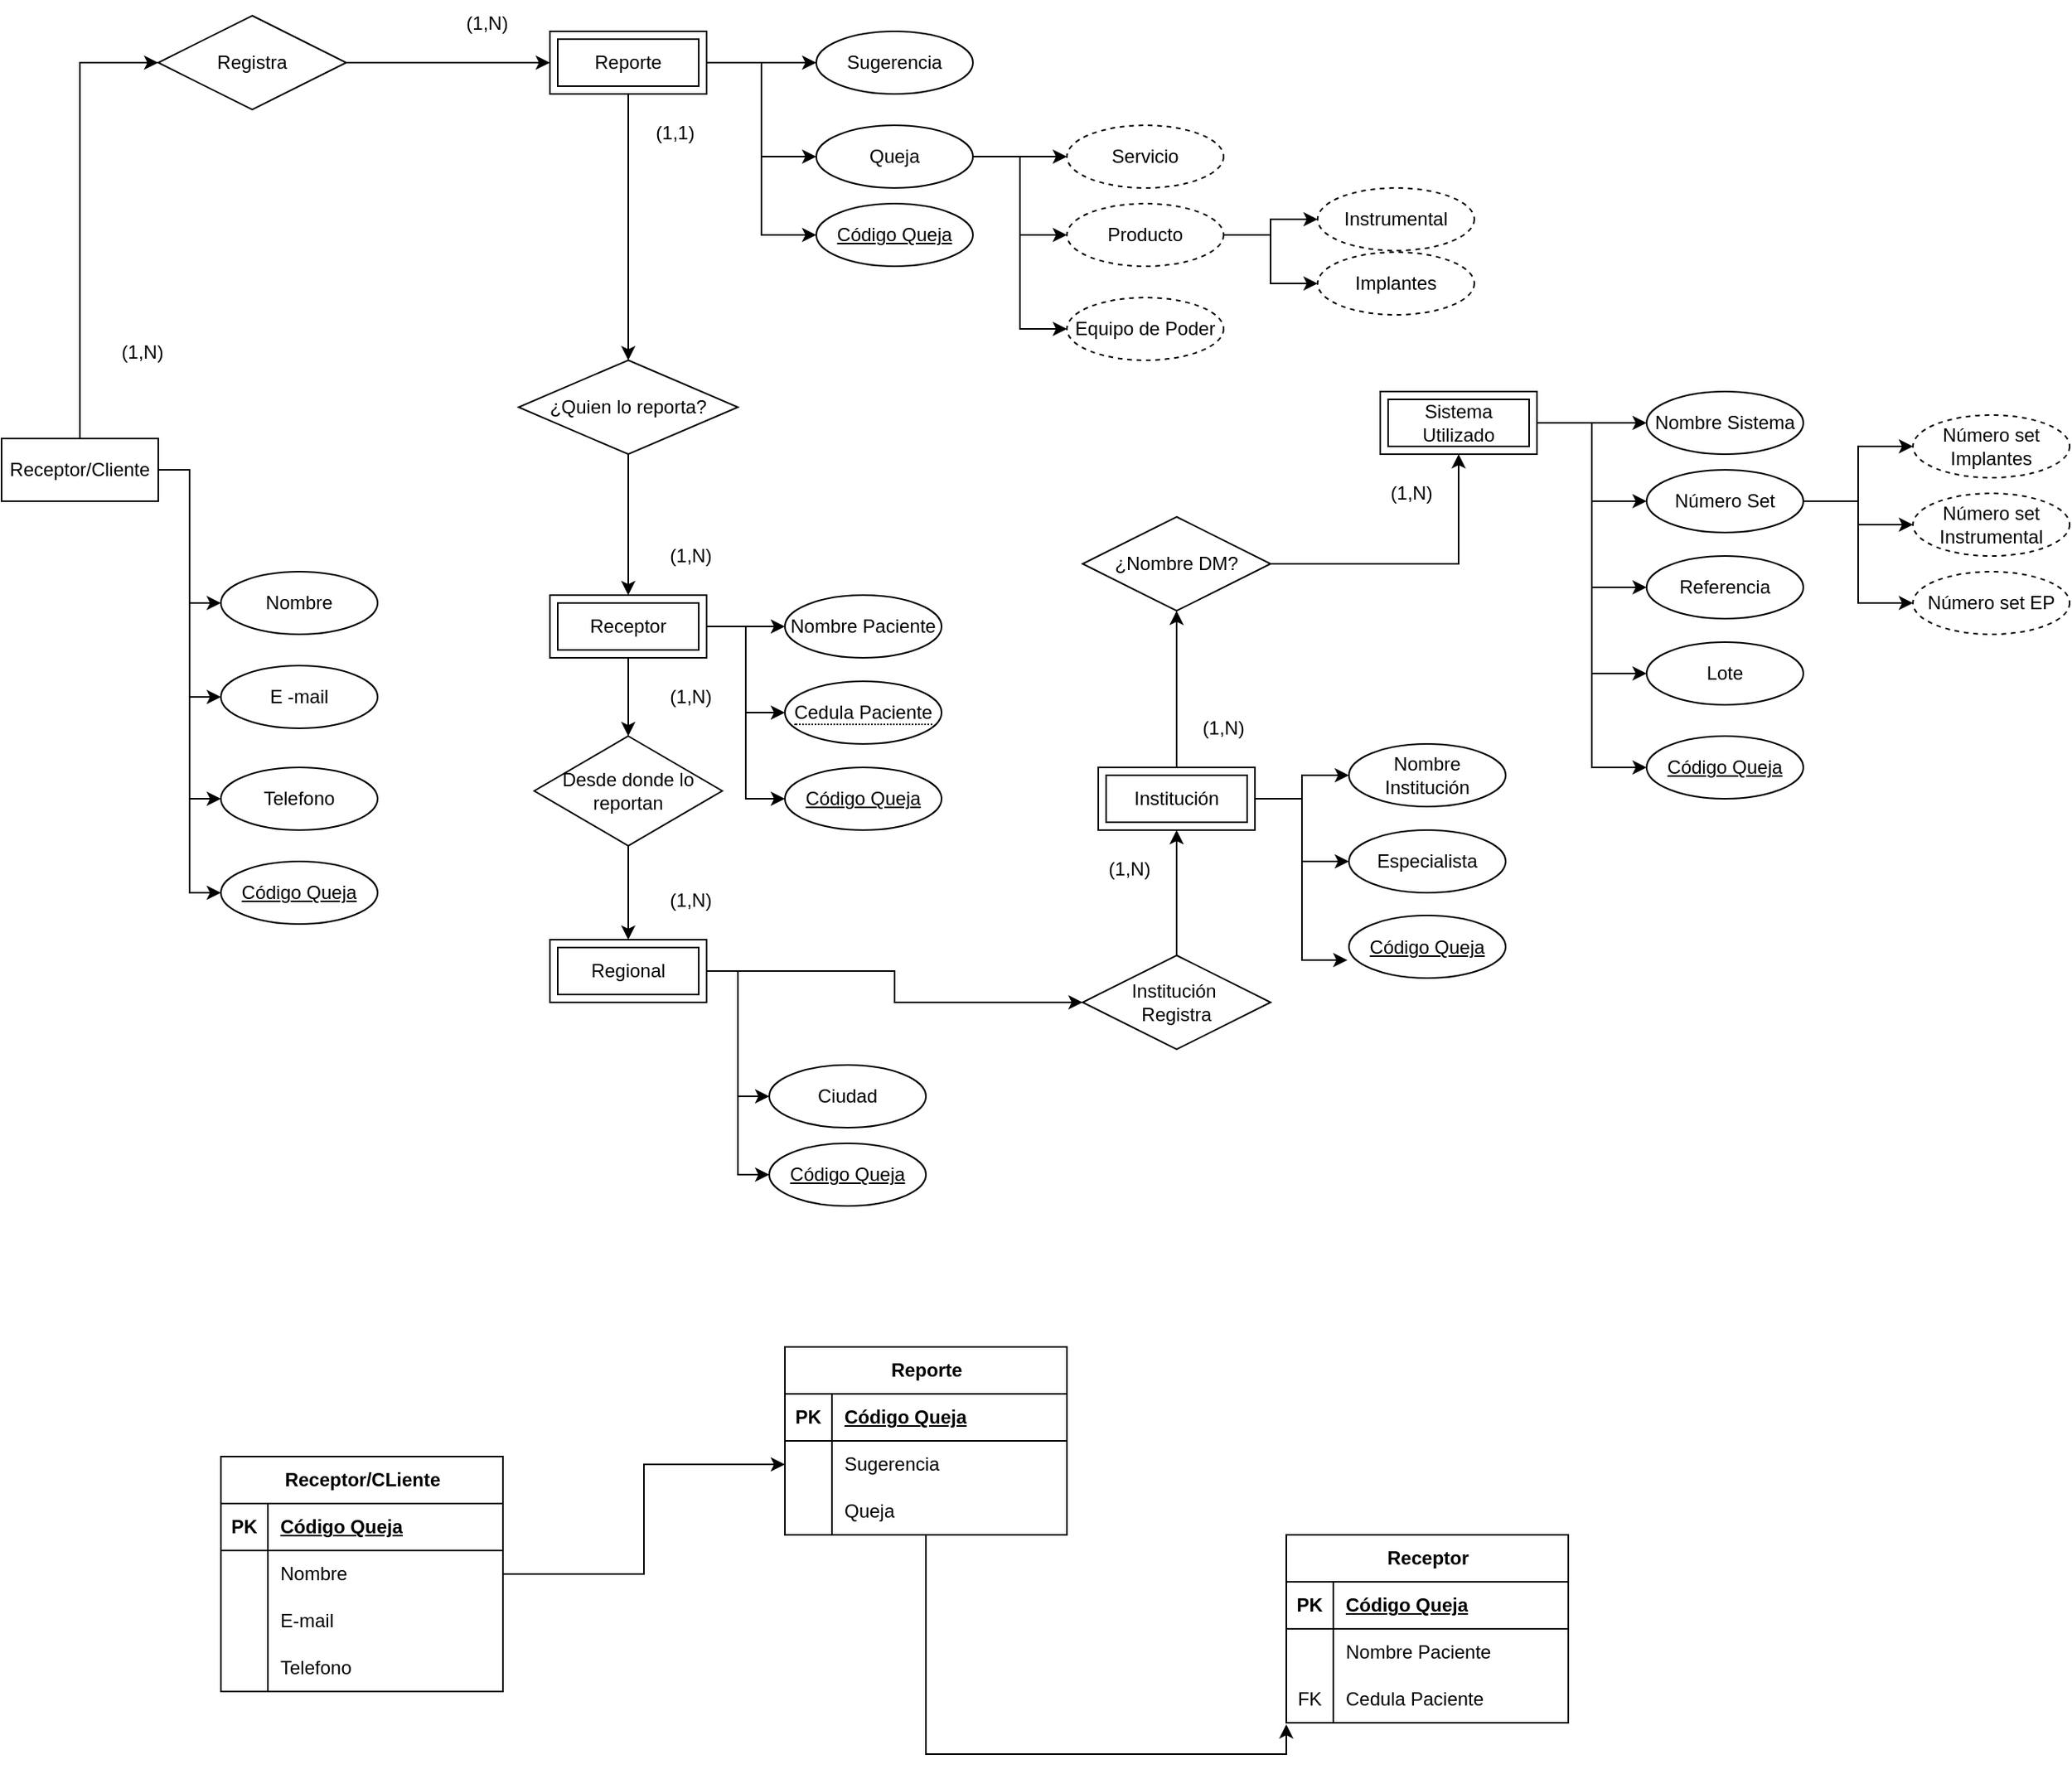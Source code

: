 <mxfile version="27.2.0">
  <diagram name="Página-1" id="1dMZDdqAh4PtxUfNT-nn">
    <mxGraphModel dx="1426" dy="751" grid="1" gridSize="10" guides="1" tooltips="1" connect="1" arrows="1" fold="1" page="1" pageScale="1" pageWidth="827" pageHeight="1169" math="0" shadow="0">
      <root>
        <mxCell id="0" />
        <mxCell id="1" parent="0" />
        <mxCell id="zf80DWHK2e3_NO0RrL8I-9" style="edgeStyle=orthogonalEdgeStyle;rounded=0;orthogonalLoop=1;jettySize=auto;html=1;entryX=0;entryY=0.5;entryDx=0;entryDy=0;" edge="1" parent="1" source="zf80DWHK2e3_NO0RrL8I-1" target="zf80DWHK2e3_NO0RrL8I-7">
          <mxGeometry relative="1" as="geometry" />
        </mxCell>
        <mxCell id="zf80DWHK2e3_NO0RrL8I-53" style="edgeStyle=orthogonalEdgeStyle;rounded=0;orthogonalLoop=1;jettySize=auto;html=1;entryX=0;entryY=0.5;entryDx=0;entryDy=0;exitX=1;exitY=0.5;exitDx=0;exitDy=0;" edge="1" parent="1" source="zf80DWHK2e3_NO0RrL8I-1" target="zf80DWHK2e3_NO0RrL8I-50">
          <mxGeometry relative="1" as="geometry">
            <mxPoint x="190" y="305" as="sourcePoint" />
          </mxGeometry>
        </mxCell>
        <mxCell id="zf80DWHK2e3_NO0RrL8I-54" style="edgeStyle=orthogonalEdgeStyle;rounded=0;orthogonalLoop=1;jettySize=auto;html=1;entryX=0;entryY=0.5;entryDx=0;entryDy=0;exitX=1;exitY=0.5;exitDx=0;exitDy=0;" edge="1" parent="1" source="zf80DWHK2e3_NO0RrL8I-1" target="zf80DWHK2e3_NO0RrL8I-51">
          <mxGeometry relative="1" as="geometry">
            <mxPoint x="190" y="305" as="sourcePoint" />
          </mxGeometry>
        </mxCell>
        <mxCell id="zf80DWHK2e3_NO0RrL8I-55" style="edgeStyle=orthogonalEdgeStyle;rounded=0;orthogonalLoop=1;jettySize=auto;html=1;entryX=0;entryY=0.5;entryDx=0;entryDy=0;exitX=1;exitY=0.5;exitDx=0;exitDy=0;" edge="1" parent="1" source="zf80DWHK2e3_NO0RrL8I-1" target="zf80DWHK2e3_NO0RrL8I-52">
          <mxGeometry relative="1" as="geometry">
            <mxPoint x="190" y="305" as="sourcePoint" />
          </mxGeometry>
        </mxCell>
        <mxCell id="zf80DWHK2e3_NO0RrL8I-100" style="edgeStyle=orthogonalEdgeStyle;rounded=0;orthogonalLoop=1;jettySize=auto;html=1;entryX=0;entryY=0.5;entryDx=0;entryDy=0;" edge="1" parent="1" source="zf80DWHK2e3_NO0RrL8I-1" target="zf80DWHK2e3_NO0RrL8I-99">
          <mxGeometry relative="1" as="geometry" />
        </mxCell>
        <mxCell id="zf80DWHK2e3_NO0RrL8I-1" value="Receptor/Cliente" style="whiteSpace=wrap;html=1;align=center;" vertex="1" parent="1">
          <mxGeometry x="60" y="280" width="100" height="40" as="geometry" />
        </mxCell>
        <mxCell id="zf80DWHK2e3_NO0RrL8I-83" style="edgeStyle=orthogonalEdgeStyle;rounded=0;orthogonalLoop=1;jettySize=auto;html=1;entryX=0;entryY=0.5;entryDx=0;entryDy=0;" edge="1" parent="1" source="zf80DWHK2e3_NO0RrL8I-3" target="zf80DWHK2e3_NO0RrL8I-69">
          <mxGeometry relative="1" as="geometry" />
        </mxCell>
        <mxCell id="zf80DWHK2e3_NO0RrL8I-84" style="edgeStyle=orthogonalEdgeStyle;rounded=0;orthogonalLoop=1;jettySize=auto;html=1;entryX=0;entryY=0.5;entryDx=0;entryDy=0;" edge="1" parent="1" source="zf80DWHK2e3_NO0RrL8I-3" target="zf80DWHK2e3_NO0RrL8I-72">
          <mxGeometry relative="1" as="geometry" />
        </mxCell>
        <mxCell id="zf80DWHK2e3_NO0RrL8I-85" style="edgeStyle=orthogonalEdgeStyle;rounded=0;orthogonalLoop=1;jettySize=auto;html=1;entryX=0;entryY=0.5;entryDx=0;entryDy=0;" edge="1" parent="1" source="zf80DWHK2e3_NO0RrL8I-3" target="zf80DWHK2e3_NO0RrL8I-70">
          <mxGeometry relative="1" as="geometry" />
        </mxCell>
        <mxCell id="zf80DWHK2e3_NO0RrL8I-86" style="edgeStyle=orthogonalEdgeStyle;rounded=0;orthogonalLoop=1;jettySize=auto;html=1;entryX=0;entryY=0.5;entryDx=0;entryDy=0;" edge="1" parent="1" source="zf80DWHK2e3_NO0RrL8I-3" target="zf80DWHK2e3_NO0RrL8I-71">
          <mxGeometry relative="1" as="geometry" />
        </mxCell>
        <mxCell id="zf80DWHK2e3_NO0RrL8I-104" style="edgeStyle=orthogonalEdgeStyle;rounded=0;orthogonalLoop=1;jettySize=auto;html=1;entryX=0;entryY=0.5;entryDx=0;entryDy=0;" edge="1" parent="1" source="zf80DWHK2e3_NO0RrL8I-3" target="zf80DWHK2e3_NO0RrL8I-103">
          <mxGeometry relative="1" as="geometry" />
        </mxCell>
        <mxCell id="zf80DWHK2e3_NO0RrL8I-3" value="Sistema Utilizado" style="shape=ext;margin=3;double=1;whiteSpace=wrap;html=1;align=center;" vertex="1" parent="1">
          <mxGeometry x="940" y="250" width="100" height="40" as="geometry" />
        </mxCell>
        <mxCell id="zf80DWHK2e3_NO0RrL8I-10" value="" style="edgeStyle=orthogonalEdgeStyle;rounded=0;orthogonalLoop=1;jettySize=auto;html=1;" edge="1" parent="1" source="zf80DWHK2e3_NO0RrL8I-7" target="zf80DWHK2e3_NO0RrL8I-8">
          <mxGeometry relative="1" as="geometry" />
        </mxCell>
        <mxCell id="zf80DWHK2e3_NO0RrL8I-7" value="Registra" style="shape=rhombus;perimeter=rhombusPerimeter;whiteSpace=wrap;html=1;align=center;" vertex="1" parent="1">
          <mxGeometry x="160" y="10" width="120" height="60" as="geometry" />
        </mxCell>
        <mxCell id="zf80DWHK2e3_NO0RrL8I-12" value="" style="edgeStyle=orthogonalEdgeStyle;rounded=0;orthogonalLoop=1;jettySize=auto;html=1;" edge="1" parent="1" source="zf80DWHK2e3_NO0RrL8I-8" target="zf80DWHK2e3_NO0RrL8I-11">
          <mxGeometry relative="1" as="geometry" />
        </mxCell>
        <mxCell id="zf80DWHK2e3_NO0RrL8I-58" style="edgeStyle=orthogonalEdgeStyle;rounded=0;orthogonalLoop=1;jettySize=auto;html=1;entryX=0;entryY=0.5;entryDx=0;entryDy=0;" edge="1" parent="1" source="zf80DWHK2e3_NO0RrL8I-8" target="zf80DWHK2e3_NO0RrL8I-56">
          <mxGeometry relative="1" as="geometry" />
        </mxCell>
        <mxCell id="zf80DWHK2e3_NO0RrL8I-59" style="edgeStyle=orthogonalEdgeStyle;rounded=0;orthogonalLoop=1;jettySize=auto;html=1;entryX=0;entryY=0.5;entryDx=0;entryDy=0;" edge="1" parent="1" source="zf80DWHK2e3_NO0RrL8I-8" target="zf80DWHK2e3_NO0RrL8I-57">
          <mxGeometry relative="1" as="geometry" />
        </mxCell>
        <mxCell id="zf80DWHK2e3_NO0RrL8I-94" style="edgeStyle=orthogonalEdgeStyle;rounded=0;orthogonalLoop=1;jettySize=auto;html=1;entryX=0;entryY=0.5;entryDx=0;entryDy=0;" edge="1" parent="1" source="zf80DWHK2e3_NO0RrL8I-8" target="zf80DWHK2e3_NO0RrL8I-93">
          <mxGeometry relative="1" as="geometry" />
        </mxCell>
        <mxCell id="zf80DWHK2e3_NO0RrL8I-8" value="Reporte" style="shape=ext;margin=3;double=1;whiteSpace=wrap;html=1;align=center;" vertex="1" parent="1">
          <mxGeometry x="410" y="20" width="100" height="40" as="geometry" />
        </mxCell>
        <mxCell id="zf80DWHK2e3_NO0RrL8I-20" value="" style="edgeStyle=orthogonalEdgeStyle;rounded=0;orthogonalLoop=1;jettySize=auto;html=1;" edge="1" parent="1" source="zf80DWHK2e3_NO0RrL8I-11" target="zf80DWHK2e3_NO0RrL8I-18">
          <mxGeometry relative="1" as="geometry" />
        </mxCell>
        <mxCell id="zf80DWHK2e3_NO0RrL8I-11" value="¿Quien lo reporta?" style="shape=rhombus;perimeter=rhombusPerimeter;whiteSpace=wrap;html=1;align=center;" vertex="1" parent="1">
          <mxGeometry x="390" y="230" width="140" height="60" as="geometry" />
        </mxCell>
        <mxCell id="zf80DWHK2e3_NO0RrL8I-23" value="" style="edgeStyle=orthogonalEdgeStyle;rounded=0;orthogonalLoop=1;jettySize=auto;html=1;" edge="1" parent="1" source="zf80DWHK2e3_NO0RrL8I-18" target="zf80DWHK2e3_NO0RrL8I-22">
          <mxGeometry relative="1" as="geometry" />
        </mxCell>
        <mxCell id="zf80DWHK2e3_NO0RrL8I-62" value="" style="edgeStyle=orthogonalEdgeStyle;rounded=0;orthogonalLoop=1;jettySize=auto;html=1;" edge="1" parent="1" source="zf80DWHK2e3_NO0RrL8I-18" target="zf80DWHK2e3_NO0RrL8I-61">
          <mxGeometry relative="1" as="geometry" />
        </mxCell>
        <mxCell id="zf80DWHK2e3_NO0RrL8I-96" style="edgeStyle=orthogonalEdgeStyle;rounded=0;orthogonalLoop=1;jettySize=auto;html=1;entryX=0;entryY=0.5;entryDx=0;entryDy=0;" edge="1" parent="1" source="zf80DWHK2e3_NO0RrL8I-18" target="zf80DWHK2e3_NO0RrL8I-95">
          <mxGeometry relative="1" as="geometry" />
        </mxCell>
        <mxCell id="zf80DWHK2e3_NO0RrL8I-137" style="edgeStyle=orthogonalEdgeStyle;rounded=0;orthogonalLoop=1;jettySize=auto;html=1;entryX=0;entryY=0.5;entryDx=0;entryDy=0;" edge="1" parent="1" source="zf80DWHK2e3_NO0RrL8I-18" target="zf80DWHK2e3_NO0RrL8I-136">
          <mxGeometry relative="1" as="geometry" />
        </mxCell>
        <mxCell id="zf80DWHK2e3_NO0RrL8I-18" value="Receptor" style="shape=ext;margin=3;double=1;whiteSpace=wrap;html=1;align=center;" vertex="1" parent="1">
          <mxGeometry x="410" y="380" width="100" height="40" as="geometry" />
        </mxCell>
        <mxCell id="zf80DWHK2e3_NO0RrL8I-30" style="edgeStyle=orthogonalEdgeStyle;rounded=0;orthogonalLoop=1;jettySize=auto;html=1;entryX=0;entryY=0.5;entryDx=0;entryDy=0;" edge="1" parent="1" source="zf80DWHK2e3_NO0RrL8I-21" target="zf80DWHK2e3_NO0RrL8I-28">
          <mxGeometry relative="1" as="geometry" />
        </mxCell>
        <mxCell id="zf80DWHK2e3_NO0RrL8I-64" style="edgeStyle=orthogonalEdgeStyle;rounded=0;orthogonalLoop=1;jettySize=auto;html=1;entryX=0;entryY=0.5;entryDx=0;entryDy=0;" edge="1" parent="1" source="zf80DWHK2e3_NO0RrL8I-21" target="zf80DWHK2e3_NO0RrL8I-63">
          <mxGeometry relative="1" as="geometry" />
        </mxCell>
        <mxCell id="zf80DWHK2e3_NO0RrL8I-98" style="edgeStyle=orthogonalEdgeStyle;rounded=0;orthogonalLoop=1;jettySize=auto;html=1;entryX=0;entryY=0.5;entryDx=0;entryDy=0;" edge="1" parent="1" source="zf80DWHK2e3_NO0RrL8I-21" target="zf80DWHK2e3_NO0RrL8I-97">
          <mxGeometry relative="1" as="geometry" />
        </mxCell>
        <mxCell id="zf80DWHK2e3_NO0RrL8I-21" value="Regional" style="shape=ext;margin=3;double=1;whiteSpace=wrap;html=1;align=center;" vertex="1" parent="1">
          <mxGeometry x="410" y="600" width="100" height="40" as="geometry" />
        </mxCell>
        <mxCell id="zf80DWHK2e3_NO0RrL8I-24" value="" style="edgeStyle=orthogonalEdgeStyle;rounded=0;orthogonalLoop=1;jettySize=auto;html=1;" edge="1" parent="1" source="zf80DWHK2e3_NO0RrL8I-22" target="zf80DWHK2e3_NO0RrL8I-21">
          <mxGeometry relative="1" as="geometry" />
        </mxCell>
        <mxCell id="zf80DWHK2e3_NO0RrL8I-22" value="Desde donde lo reportan" style="shape=rhombus;perimeter=rhombusPerimeter;whiteSpace=wrap;html=1;align=center;" vertex="1" parent="1">
          <mxGeometry x="400" y="470" width="120" height="70" as="geometry" />
        </mxCell>
        <mxCell id="zf80DWHK2e3_NO0RrL8I-27" value="" style="edgeStyle=orthogonalEdgeStyle;rounded=0;orthogonalLoop=1;jettySize=auto;html=1;" edge="1" parent="1" source="zf80DWHK2e3_NO0RrL8I-25" target="zf80DWHK2e3_NO0RrL8I-3">
          <mxGeometry relative="1" as="geometry" />
        </mxCell>
        <mxCell id="zf80DWHK2e3_NO0RrL8I-25" value="¿Nombre DM?" style="shape=rhombus;perimeter=rhombusPerimeter;whiteSpace=wrap;html=1;align=center;" vertex="1" parent="1">
          <mxGeometry x="750" y="330" width="120" height="60" as="geometry" />
        </mxCell>
        <mxCell id="zf80DWHK2e3_NO0RrL8I-31" value="" style="edgeStyle=orthogonalEdgeStyle;rounded=0;orthogonalLoop=1;jettySize=auto;html=1;" edge="1" parent="1" source="zf80DWHK2e3_NO0RrL8I-28" target="zf80DWHK2e3_NO0RrL8I-29">
          <mxGeometry relative="1" as="geometry" />
        </mxCell>
        <mxCell id="zf80DWHK2e3_NO0RrL8I-28" value="Institución&amp;nbsp;&lt;div&gt;Registra&lt;/div&gt;" style="shape=rhombus;perimeter=rhombusPerimeter;whiteSpace=wrap;html=1;align=center;" vertex="1" parent="1">
          <mxGeometry x="750" y="610" width="120" height="60" as="geometry" />
        </mxCell>
        <mxCell id="zf80DWHK2e3_NO0RrL8I-32" value="" style="edgeStyle=orthogonalEdgeStyle;rounded=0;orthogonalLoop=1;jettySize=auto;html=1;" edge="1" parent="1" source="zf80DWHK2e3_NO0RrL8I-29" target="zf80DWHK2e3_NO0RrL8I-25">
          <mxGeometry relative="1" as="geometry" />
        </mxCell>
        <mxCell id="zf80DWHK2e3_NO0RrL8I-67" value="" style="edgeStyle=orthogonalEdgeStyle;rounded=0;orthogonalLoop=1;jettySize=auto;html=1;" edge="1" parent="1" source="zf80DWHK2e3_NO0RrL8I-29" target="zf80DWHK2e3_NO0RrL8I-66">
          <mxGeometry relative="1" as="geometry" />
        </mxCell>
        <mxCell id="zf80DWHK2e3_NO0RrL8I-68" style="edgeStyle=orthogonalEdgeStyle;rounded=0;orthogonalLoop=1;jettySize=auto;html=1;entryX=0;entryY=0.5;entryDx=0;entryDy=0;" edge="1" parent="1" source="zf80DWHK2e3_NO0RrL8I-29" target="zf80DWHK2e3_NO0RrL8I-65">
          <mxGeometry relative="1" as="geometry" />
        </mxCell>
        <mxCell id="zf80DWHK2e3_NO0RrL8I-29" value="Institución" style="shape=ext;margin=3;double=1;whiteSpace=wrap;html=1;align=center;" vertex="1" parent="1">
          <mxGeometry x="760" y="490" width="100" height="40" as="geometry" />
        </mxCell>
        <mxCell id="zf80DWHK2e3_NO0RrL8I-33" value="(1,N)" style="text;strokeColor=none;align=center;fillColor=none;html=1;verticalAlign=middle;whiteSpace=wrap;rounded=0;" vertex="1" parent="1">
          <mxGeometry x="120" y="210" width="60" height="30" as="geometry" />
        </mxCell>
        <mxCell id="zf80DWHK2e3_NO0RrL8I-34" value="(1,N)" style="text;strokeColor=none;align=center;fillColor=none;html=1;verticalAlign=middle;whiteSpace=wrap;rounded=0;" vertex="1" parent="1">
          <mxGeometry x="340" width="60" height="30" as="geometry" />
        </mxCell>
        <mxCell id="zf80DWHK2e3_NO0RrL8I-35" value="(1,1)" style="text;strokeColor=none;align=center;fillColor=none;html=1;verticalAlign=middle;whiteSpace=wrap;rounded=0;" vertex="1" parent="1">
          <mxGeometry x="460" y="70" width="60" height="30" as="geometry" />
        </mxCell>
        <mxCell id="zf80DWHK2e3_NO0RrL8I-36" value="(1,N)" style="text;strokeColor=none;align=center;fillColor=none;html=1;verticalAlign=middle;whiteSpace=wrap;rounded=0;" vertex="1" parent="1">
          <mxGeometry x="470" y="340" width="60" height="30" as="geometry" />
        </mxCell>
        <mxCell id="zf80DWHK2e3_NO0RrL8I-37" value="(1,N)" style="text;strokeColor=none;align=center;fillColor=none;html=1;verticalAlign=middle;whiteSpace=wrap;rounded=0;" vertex="1" parent="1">
          <mxGeometry x="470" y="430" width="60" height="30" as="geometry" />
        </mxCell>
        <mxCell id="zf80DWHK2e3_NO0RrL8I-38" value="(1,N)" style="text;strokeColor=none;align=center;fillColor=none;html=1;verticalAlign=middle;whiteSpace=wrap;rounded=0;" vertex="1" parent="1">
          <mxGeometry x="470" y="560" width="60" height="30" as="geometry" />
        </mxCell>
        <mxCell id="zf80DWHK2e3_NO0RrL8I-39" value="(1,N)" style="text;strokeColor=none;align=center;fillColor=none;html=1;verticalAlign=middle;whiteSpace=wrap;rounded=0;" vertex="1" parent="1">
          <mxGeometry x="750" y="540" width="60" height="30" as="geometry" />
        </mxCell>
        <mxCell id="zf80DWHK2e3_NO0RrL8I-40" value="(1,N)" style="text;strokeColor=none;align=center;fillColor=none;html=1;verticalAlign=middle;whiteSpace=wrap;rounded=0;" vertex="1" parent="1">
          <mxGeometry x="810" y="450" width="60" height="30" as="geometry" />
        </mxCell>
        <mxCell id="zf80DWHK2e3_NO0RrL8I-41" value="(1,N)" style="text;strokeColor=none;align=center;fillColor=none;html=1;verticalAlign=middle;whiteSpace=wrap;rounded=0;" vertex="1" parent="1">
          <mxGeometry x="930" y="300" width="60" height="30" as="geometry" />
        </mxCell>
        <mxCell id="zf80DWHK2e3_NO0RrL8I-50" value="Nombre" style="ellipse;whiteSpace=wrap;html=1;align=center;" vertex="1" parent="1">
          <mxGeometry x="200" y="365" width="100" height="40" as="geometry" />
        </mxCell>
        <mxCell id="zf80DWHK2e3_NO0RrL8I-51" value="E -mail" style="ellipse;whiteSpace=wrap;html=1;align=center;" vertex="1" parent="1">
          <mxGeometry x="200" y="425" width="100" height="40" as="geometry" />
        </mxCell>
        <mxCell id="zf80DWHK2e3_NO0RrL8I-52" value="Telefono" style="ellipse;whiteSpace=wrap;html=1;align=center;" vertex="1" parent="1">
          <mxGeometry x="200" y="490" width="100" height="40" as="geometry" />
        </mxCell>
        <mxCell id="zf80DWHK2e3_NO0RrL8I-56" value="Sugerencia" style="ellipse;whiteSpace=wrap;html=1;align=center;" vertex="1" parent="1">
          <mxGeometry x="580" y="20" width="100" height="40" as="geometry" />
        </mxCell>
        <mxCell id="zf80DWHK2e3_NO0RrL8I-76" style="edgeStyle=orthogonalEdgeStyle;rounded=0;orthogonalLoop=1;jettySize=auto;html=1;entryX=0;entryY=0.5;entryDx=0;entryDy=0;" edge="1" parent="1" source="zf80DWHK2e3_NO0RrL8I-57" target="zf80DWHK2e3_NO0RrL8I-73">
          <mxGeometry relative="1" as="geometry" />
        </mxCell>
        <mxCell id="zf80DWHK2e3_NO0RrL8I-77" style="edgeStyle=orthogonalEdgeStyle;rounded=0;orthogonalLoop=1;jettySize=auto;html=1;entryX=0;entryY=0.5;entryDx=0;entryDy=0;" edge="1" parent="1" source="zf80DWHK2e3_NO0RrL8I-57" target="zf80DWHK2e3_NO0RrL8I-74">
          <mxGeometry relative="1" as="geometry" />
        </mxCell>
        <mxCell id="zf80DWHK2e3_NO0RrL8I-78" style="edgeStyle=orthogonalEdgeStyle;rounded=0;orthogonalLoop=1;jettySize=auto;html=1;entryX=0;entryY=0.5;entryDx=0;entryDy=0;" edge="1" parent="1" source="zf80DWHK2e3_NO0RrL8I-57" target="zf80DWHK2e3_NO0RrL8I-75">
          <mxGeometry relative="1" as="geometry" />
        </mxCell>
        <mxCell id="zf80DWHK2e3_NO0RrL8I-57" value="Queja" style="ellipse;whiteSpace=wrap;html=1;align=center;" vertex="1" parent="1">
          <mxGeometry x="580" y="80" width="100" height="40" as="geometry" />
        </mxCell>
        <mxCell id="zf80DWHK2e3_NO0RrL8I-61" value="Nombre Paciente" style="ellipse;whiteSpace=wrap;html=1;align=center;" vertex="1" parent="1">
          <mxGeometry x="560" y="380" width="100" height="40" as="geometry" />
        </mxCell>
        <mxCell id="zf80DWHK2e3_NO0RrL8I-63" value="Ciudad" style="ellipse;whiteSpace=wrap;html=1;align=center;" vertex="1" parent="1">
          <mxGeometry x="550" y="680" width="100" height="40" as="geometry" />
        </mxCell>
        <mxCell id="zf80DWHK2e3_NO0RrL8I-65" value="Nombre Institución" style="ellipse;whiteSpace=wrap;html=1;align=center;" vertex="1" parent="1">
          <mxGeometry x="920" y="475" width="100" height="40" as="geometry" />
        </mxCell>
        <mxCell id="zf80DWHK2e3_NO0RrL8I-66" value="Especialista" style="ellipse;whiteSpace=wrap;html=1;align=center;" vertex="1" parent="1">
          <mxGeometry x="920" y="530" width="100" height="40" as="geometry" />
        </mxCell>
        <mxCell id="zf80DWHK2e3_NO0RrL8I-69" value="Nombre Sistema" style="ellipse;whiteSpace=wrap;html=1;align=center;" vertex="1" parent="1">
          <mxGeometry x="1110" y="250" width="100" height="40" as="geometry" />
        </mxCell>
        <mxCell id="zf80DWHK2e3_NO0RrL8I-70" value="Referencia" style="ellipse;whiteSpace=wrap;html=1;align=center;" vertex="1" parent="1">
          <mxGeometry x="1110" y="355" width="100" height="40" as="geometry" />
        </mxCell>
        <mxCell id="zf80DWHK2e3_NO0RrL8I-71" value="Lote" style="ellipse;whiteSpace=wrap;html=1;align=center;" vertex="1" parent="1">
          <mxGeometry x="1110" y="410" width="100" height="40" as="geometry" />
        </mxCell>
        <mxCell id="zf80DWHK2e3_NO0RrL8I-90" style="edgeStyle=orthogonalEdgeStyle;rounded=0;orthogonalLoop=1;jettySize=auto;html=1;entryX=0;entryY=0.5;entryDx=0;entryDy=0;" edge="1" parent="1" source="zf80DWHK2e3_NO0RrL8I-72" target="zf80DWHK2e3_NO0RrL8I-87">
          <mxGeometry relative="1" as="geometry" />
        </mxCell>
        <mxCell id="zf80DWHK2e3_NO0RrL8I-91" style="edgeStyle=orthogonalEdgeStyle;rounded=0;orthogonalLoop=1;jettySize=auto;html=1;entryX=0;entryY=0.5;entryDx=0;entryDy=0;" edge="1" parent="1" source="zf80DWHK2e3_NO0RrL8I-72" target="zf80DWHK2e3_NO0RrL8I-88">
          <mxGeometry relative="1" as="geometry" />
        </mxCell>
        <mxCell id="zf80DWHK2e3_NO0RrL8I-92" style="edgeStyle=orthogonalEdgeStyle;rounded=0;orthogonalLoop=1;jettySize=auto;html=1;entryX=0;entryY=0.5;entryDx=0;entryDy=0;" edge="1" parent="1" source="zf80DWHK2e3_NO0RrL8I-72" target="zf80DWHK2e3_NO0RrL8I-89">
          <mxGeometry relative="1" as="geometry" />
        </mxCell>
        <mxCell id="zf80DWHK2e3_NO0RrL8I-72" value="Número Set" style="ellipse;whiteSpace=wrap;html=1;align=center;" vertex="1" parent="1">
          <mxGeometry x="1110" y="300" width="100" height="40" as="geometry" />
        </mxCell>
        <mxCell id="zf80DWHK2e3_NO0RrL8I-73" value="Servicio" style="ellipse;whiteSpace=wrap;html=1;align=center;dashed=1;" vertex="1" parent="1">
          <mxGeometry x="740" y="80" width="100" height="40" as="geometry" />
        </mxCell>
        <mxCell id="zf80DWHK2e3_NO0RrL8I-81" style="edgeStyle=orthogonalEdgeStyle;rounded=0;orthogonalLoop=1;jettySize=auto;html=1;entryX=0;entryY=0.5;entryDx=0;entryDy=0;" edge="1" parent="1" source="zf80DWHK2e3_NO0RrL8I-74" target="zf80DWHK2e3_NO0RrL8I-79">
          <mxGeometry relative="1" as="geometry" />
        </mxCell>
        <mxCell id="zf80DWHK2e3_NO0RrL8I-82" style="edgeStyle=orthogonalEdgeStyle;rounded=0;orthogonalLoop=1;jettySize=auto;html=1;entryX=0;entryY=0.5;entryDx=0;entryDy=0;" edge="1" parent="1" source="zf80DWHK2e3_NO0RrL8I-74" target="zf80DWHK2e3_NO0RrL8I-80">
          <mxGeometry relative="1" as="geometry" />
        </mxCell>
        <mxCell id="zf80DWHK2e3_NO0RrL8I-74" value="Producto" style="ellipse;whiteSpace=wrap;html=1;align=center;dashed=1;" vertex="1" parent="1">
          <mxGeometry x="740" y="130" width="100" height="40" as="geometry" />
        </mxCell>
        <mxCell id="zf80DWHK2e3_NO0RrL8I-75" value="Equipo de Poder" style="ellipse;whiteSpace=wrap;html=1;align=center;dashed=1;" vertex="1" parent="1">
          <mxGeometry x="740" y="190" width="100" height="40" as="geometry" />
        </mxCell>
        <mxCell id="zf80DWHK2e3_NO0RrL8I-79" value="Instrumental" style="ellipse;whiteSpace=wrap;html=1;align=center;dashed=1;" vertex="1" parent="1">
          <mxGeometry x="900" y="120" width="100" height="40" as="geometry" />
        </mxCell>
        <mxCell id="zf80DWHK2e3_NO0RrL8I-80" value="Implantes" style="ellipse;whiteSpace=wrap;html=1;align=center;dashed=1;" vertex="1" parent="1">
          <mxGeometry x="900" y="161" width="100" height="40" as="geometry" />
        </mxCell>
        <mxCell id="zf80DWHK2e3_NO0RrL8I-87" value="Número set Implantes" style="ellipse;whiteSpace=wrap;html=1;align=center;dashed=1;" vertex="1" parent="1">
          <mxGeometry x="1280" y="265" width="100" height="40" as="geometry" />
        </mxCell>
        <mxCell id="zf80DWHK2e3_NO0RrL8I-88" value="Número set Instrumental" style="ellipse;whiteSpace=wrap;html=1;align=center;dashed=1;" vertex="1" parent="1">
          <mxGeometry x="1280" y="315" width="100" height="40" as="geometry" />
        </mxCell>
        <mxCell id="zf80DWHK2e3_NO0RrL8I-89" value="Número set EP" style="ellipse;whiteSpace=wrap;html=1;align=center;dashed=1;" vertex="1" parent="1">
          <mxGeometry x="1280" y="365" width="100" height="40" as="geometry" />
        </mxCell>
        <mxCell id="zf80DWHK2e3_NO0RrL8I-93" value="Código Queja" style="ellipse;whiteSpace=wrap;html=1;align=center;fontStyle=4;" vertex="1" parent="1">
          <mxGeometry x="580" y="130" width="100" height="40" as="geometry" />
        </mxCell>
        <mxCell id="zf80DWHK2e3_NO0RrL8I-95" value="Código Queja" style="ellipse;whiteSpace=wrap;html=1;align=center;fontStyle=4;" vertex="1" parent="1">
          <mxGeometry x="560" y="490" width="100" height="40" as="geometry" />
        </mxCell>
        <mxCell id="zf80DWHK2e3_NO0RrL8I-97" value="Código Queja" style="ellipse;whiteSpace=wrap;html=1;align=center;fontStyle=4;" vertex="1" parent="1">
          <mxGeometry x="550" y="730" width="100" height="40" as="geometry" />
        </mxCell>
        <mxCell id="zf80DWHK2e3_NO0RrL8I-99" value="Código Queja" style="ellipse;whiteSpace=wrap;html=1;align=center;fontStyle=4;" vertex="1" parent="1">
          <mxGeometry x="200" y="550" width="100" height="40" as="geometry" />
        </mxCell>
        <mxCell id="zf80DWHK2e3_NO0RrL8I-101" value="Código Queja" style="ellipse;whiteSpace=wrap;html=1;align=center;fontStyle=4;" vertex="1" parent="1">
          <mxGeometry x="920" y="584.5" width="100" height="40" as="geometry" />
        </mxCell>
        <mxCell id="zf80DWHK2e3_NO0RrL8I-102" style="edgeStyle=orthogonalEdgeStyle;rounded=0;orthogonalLoop=1;jettySize=auto;html=1;entryX=-0.01;entryY=0.713;entryDx=0;entryDy=0;entryPerimeter=0;" edge="1" parent="1" source="zf80DWHK2e3_NO0RrL8I-29" target="zf80DWHK2e3_NO0RrL8I-101">
          <mxGeometry relative="1" as="geometry" />
        </mxCell>
        <mxCell id="zf80DWHK2e3_NO0RrL8I-103" value="Código Queja" style="ellipse;whiteSpace=wrap;html=1;align=center;fontStyle=4;" vertex="1" parent="1">
          <mxGeometry x="1110" y="470" width="100" height="40" as="geometry" />
        </mxCell>
        <mxCell id="zf80DWHK2e3_NO0RrL8I-105" value="Receptor/CLiente" style="shape=table;startSize=30;container=1;collapsible=1;childLayout=tableLayout;fixedRows=1;rowLines=0;fontStyle=1;align=center;resizeLast=1;html=1;" vertex="1" parent="1">
          <mxGeometry x="200" y="930" width="180" height="150" as="geometry">
            <mxRectangle x="230" y="840" width="130" height="30" as="alternateBounds" />
          </mxGeometry>
        </mxCell>
        <mxCell id="zf80DWHK2e3_NO0RrL8I-106" value="" style="shape=tableRow;horizontal=0;startSize=0;swimlaneHead=0;swimlaneBody=0;fillColor=none;collapsible=0;dropTarget=0;points=[[0,0.5],[1,0.5]];portConstraint=eastwest;top=0;left=0;right=0;bottom=1;" vertex="1" parent="zf80DWHK2e3_NO0RrL8I-105">
          <mxGeometry y="30" width="180" height="30" as="geometry" />
        </mxCell>
        <mxCell id="zf80DWHK2e3_NO0RrL8I-107" value="PK" style="shape=partialRectangle;connectable=0;fillColor=none;top=0;left=0;bottom=0;right=0;fontStyle=1;overflow=hidden;whiteSpace=wrap;html=1;" vertex="1" parent="zf80DWHK2e3_NO0RrL8I-106">
          <mxGeometry width="30" height="30" as="geometry">
            <mxRectangle width="30" height="30" as="alternateBounds" />
          </mxGeometry>
        </mxCell>
        <mxCell id="zf80DWHK2e3_NO0RrL8I-108" value="Código Queja" style="shape=partialRectangle;connectable=0;fillColor=none;top=0;left=0;bottom=0;right=0;align=left;spacingLeft=6;fontStyle=5;overflow=hidden;whiteSpace=wrap;html=1;" vertex="1" parent="zf80DWHK2e3_NO0RrL8I-106">
          <mxGeometry x="30" width="150" height="30" as="geometry">
            <mxRectangle width="150" height="30" as="alternateBounds" />
          </mxGeometry>
        </mxCell>
        <mxCell id="zf80DWHK2e3_NO0RrL8I-109" value="" style="shape=tableRow;horizontal=0;startSize=0;swimlaneHead=0;swimlaneBody=0;fillColor=none;collapsible=0;dropTarget=0;points=[[0,0.5],[1,0.5]];portConstraint=eastwest;top=0;left=0;right=0;bottom=0;" vertex="1" parent="zf80DWHK2e3_NO0RrL8I-105">
          <mxGeometry y="60" width="180" height="30" as="geometry" />
        </mxCell>
        <mxCell id="zf80DWHK2e3_NO0RrL8I-110" value="" style="shape=partialRectangle;connectable=0;fillColor=none;top=0;left=0;bottom=0;right=0;editable=1;overflow=hidden;whiteSpace=wrap;html=1;" vertex="1" parent="zf80DWHK2e3_NO0RrL8I-109">
          <mxGeometry width="30" height="30" as="geometry">
            <mxRectangle width="30" height="30" as="alternateBounds" />
          </mxGeometry>
        </mxCell>
        <mxCell id="zf80DWHK2e3_NO0RrL8I-111" value="Nombre" style="shape=partialRectangle;connectable=0;fillColor=none;top=0;left=0;bottom=0;right=0;align=left;spacingLeft=6;overflow=hidden;whiteSpace=wrap;html=1;" vertex="1" parent="zf80DWHK2e3_NO0RrL8I-109">
          <mxGeometry x="30" width="150" height="30" as="geometry">
            <mxRectangle width="150" height="30" as="alternateBounds" />
          </mxGeometry>
        </mxCell>
        <mxCell id="zf80DWHK2e3_NO0RrL8I-112" value="" style="shape=tableRow;horizontal=0;startSize=0;swimlaneHead=0;swimlaneBody=0;fillColor=none;collapsible=0;dropTarget=0;points=[[0,0.5],[1,0.5]];portConstraint=eastwest;top=0;left=0;right=0;bottom=0;" vertex="1" parent="zf80DWHK2e3_NO0RrL8I-105">
          <mxGeometry y="90" width="180" height="30" as="geometry" />
        </mxCell>
        <mxCell id="zf80DWHK2e3_NO0RrL8I-113" value="" style="shape=partialRectangle;connectable=0;fillColor=none;top=0;left=0;bottom=0;right=0;editable=1;overflow=hidden;whiteSpace=wrap;html=1;" vertex="1" parent="zf80DWHK2e3_NO0RrL8I-112">
          <mxGeometry width="30" height="30" as="geometry">
            <mxRectangle width="30" height="30" as="alternateBounds" />
          </mxGeometry>
        </mxCell>
        <mxCell id="zf80DWHK2e3_NO0RrL8I-114" value="E-mail" style="shape=partialRectangle;connectable=0;fillColor=none;top=0;left=0;bottom=0;right=0;align=left;spacingLeft=6;overflow=hidden;whiteSpace=wrap;html=1;" vertex="1" parent="zf80DWHK2e3_NO0RrL8I-112">
          <mxGeometry x="30" width="150" height="30" as="geometry">
            <mxRectangle width="150" height="30" as="alternateBounds" />
          </mxGeometry>
        </mxCell>
        <mxCell id="zf80DWHK2e3_NO0RrL8I-115" value="" style="shape=tableRow;horizontal=0;startSize=0;swimlaneHead=0;swimlaneBody=0;fillColor=none;collapsible=0;dropTarget=0;points=[[0,0.5],[1,0.5]];portConstraint=eastwest;top=0;left=0;right=0;bottom=0;" vertex="1" parent="zf80DWHK2e3_NO0RrL8I-105">
          <mxGeometry y="120" width="180" height="30" as="geometry" />
        </mxCell>
        <mxCell id="zf80DWHK2e3_NO0RrL8I-116" value="" style="shape=partialRectangle;connectable=0;fillColor=none;top=0;left=0;bottom=0;right=0;editable=1;overflow=hidden;whiteSpace=wrap;html=1;" vertex="1" parent="zf80DWHK2e3_NO0RrL8I-115">
          <mxGeometry width="30" height="30" as="geometry">
            <mxRectangle width="30" height="30" as="alternateBounds" />
          </mxGeometry>
        </mxCell>
        <mxCell id="zf80DWHK2e3_NO0RrL8I-117" value="Telefono" style="shape=partialRectangle;connectable=0;fillColor=none;top=0;left=0;bottom=0;right=0;align=left;spacingLeft=6;overflow=hidden;whiteSpace=wrap;html=1;" vertex="1" parent="zf80DWHK2e3_NO0RrL8I-115">
          <mxGeometry x="30" width="150" height="30" as="geometry">
            <mxRectangle width="150" height="30" as="alternateBounds" />
          </mxGeometry>
        </mxCell>
        <mxCell id="zf80DWHK2e3_NO0RrL8I-118" value="" style="shape=tableRow;horizontal=0;startSize=0;swimlaneHead=0;swimlaneBody=0;fillColor=none;collapsible=0;dropTarget=0;points=[[0,0.5],[1,0.5]];portConstraint=eastwest;top=0;left=0;right=0;bottom=0;" vertex="1" parent="1">
          <mxGeometry x="234" y="990" width="180" height="30" as="geometry" />
        </mxCell>
        <mxCell id="zf80DWHK2e3_NO0RrL8I-119" value="" style="shape=partialRectangle;connectable=0;fillColor=none;top=0;left=0;bottom=0;right=0;editable=1;overflow=hidden;whiteSpace=wrap;html=1;" vertex="1" parent="zf80DWHK2e3_NO0RrL8I-118">
          <mxGeometry width="30" height="30" as="geometry">
            <mxRectangle width="30" height="30" as="alternateBounds" />
          </mxGeometry>
        </mxCell>
        <mxCell id="zf80DWHK2e3_NO0RrL8I-121" value="" style="shape=partialRectangle;connectable=0;fillColor=none;top=0;left=0;bottom=0;right=0;editable=1;overflow=hidden;whiteSpace=wrap;html=1;" vertex="1" parent="1">
          <mxGeometry x="234" y="990" width="30" height="30" as="geometry">
            <mxRectangle width="30" height="30" as="alternateBounds" />
          </mxGeometry>
        </mxCell>
        <mxCell id="zf80DWHK2e3_NO0RrL8I-123" value="Reporte" style="shape=table;startSize=30;container=1;collapsible=1;childLayout=tableLayout;fixedRows=1;rowLines=0;fontStyle=1;align=center;resizeLast=1;html=1;" vertex="1" parent="1">
          <mxGeometry x="560" y="860" width="180" height="120" as="geometry" />
        </mxCell>
        <mxCell id="zf80DWHK2e3_NO0RrL8I-124" value="" style="shape=tableRow;horizontal=0;startSize=0;swimlaneHead=0;swimlaneBody=0;fillColor=none;collapsible=0;dropTarget=0;points=[[0,0.5],[1,0.5]];portConstraint=eastwest;top=0;left=0;right=0;bottom=1;" vertex="1" parent="zf80DWHK2e3_NO0RrL8I-123">
          <mxGeometry y="30" width="180" height="30" as="geometry" />
        </mxCell>
        <mxCell id="zf80DWHK2e3_NO0RrL8I-125" value="PK" style="shape=partialRectangle;connectable=0;fillColor=none;top=0;left=0;bottom=0;right=0;fontStyle=1;overflow=hidden;whiteSpace=wrap;html=1;" vertex="1" parent="zf80DWHK2e3_NO0RrL8I-124">
          <mxGeometry width="30" height="30" as="geometry">
            <mxRectangle width="30" height="30" as="alternateBounds" />
          </mxGeometry>
        </mxCell>
        <mxCell id="zf80DWHK2e3_NO0RrL8I-126" value="Código Queja" style="shape=partialRectangle;connectable=0;fillColor=none;top=0;left=0;bottom=0;right=0;align=left;spacingLeft=6;fontStyle=5;overflow=hidden;whiteSpace=wrap;html=1;" vertex="1" parent="zf80DWHK2e3_NO0RrL8I-124">
          <mxGeometry x="30" width="150" height="30" as="geometry">
            <mxRectangle width="150" height="30" as="alternateBounds" />
          </mxGeometry>
        </mxCell>
        <mxCell id="zf80DWHK2e3_NO0RrL8I-127" value="" style="shape=tableRow;horizontal=0;startSize=0;swimlaneHead=0;swimlaneBody=0;fillColor=none;collapsible=0;dropTarget=0;points=[[0,0.5],[1,0.5]];portConstraint=eastwest;top=0;left=0;right=0;bottom=0;" vertex="1" parent="zf80DWHK2e3_NO0RrL8I-123">
          <mxGeometry y="60" width="180" height="30" as="geometry" />
        </mxCell>
        <mxCell id="zf80DWHK2e3_NO0RrL8I-128" value="" style="shape=partialRectangle;connectable=0;fillColor=none;top=0;left=0;bottom=0;right=0;editable=1;overflow=hidden;whiteSpace=wrap;html=1;" vertex="1" parent="zf80DWHK2e3_NO0RrL8I-127">
          <mxGeometry width="30" height="30" as="geometry">
            <mxRectangle width="30" height="30" as="alternateBounds" />
          </mxGeometry>
        </mxCell>
        <mxCell id="zf80DWHK2e3_NO0RrL8I-129" value="Sugerencia" style="shape=partialRectangle;connectable=0;fillColor=none;top=0;left=0;bottom=0;right=0;align=left;spacingLeft=6;overflow=hidden;whiteSpace=wrap;html=1;" vertex="1" parent="zf80DWHK2e3_NO0RrL8I-127">
          <mxGeometry x="30" width="150" height="30" as="geometry">
            <mxRectangle width="150" height="30" as="alternateBounds" />
          </mxGeometry>
        </mxCell>
        <mxCell id="zf80DWHK2e3_NO0RrL8I-130" value="" style="shape=tableRow;horizontal=0;startSize=0;swimlaneHead=0;swimlaneBody=0;fillColor=none;collapsible=0;dropTarget=0;points=[[0,0.5],[1,0.5]];portConstraint=eastwest;top=0;left=0;right=0;bottom=0;" vertex="1" parent="zf80DWHK2e3_NO0RrL8I-123">
          <mxGeometry y="90" width="180" height="30" as="geometry" />
        </mxCell>
        <mxCell id="zf80DWHK2e3_NO0RrL8I-131" value="" style="shape=partialRectangle;connectable=0;fillColor=none;top=0;left=0;bottom=0;right=0;editable=1;overflow=hidden;whiteSpace=wrap;html=1;" vertex="1" parent="zf80DWHK2e3_NO0RrL8I-130">
          <mxGeometry width="30" height="30" as="geometry">
            <mxRectangle width="30" height="30" as="alternateBounds" />
          </mxGeometry>
        </mxCell>
        <mxCell id="zf80DWHK2e3_NO0RrL8I-132" value="Queja" style="shape=partialRectangle;connectable=0;fillColor=none;top=0;left=0;bottom=0;right=0;align=left;spacingLeft=6;overflow=hidden;whiteSpace=wrap;html=1;" vertex="1" parent="zf80DWHK2e3_NO0RrL8I-130">
          <mxGeometry x="30" width="150" height="30" as="geometry">
            <mxRectangle width="150" height="30" as="alternateBounds" />
          </mxGeometry>
        </mxCell>
        <mxCell id="zf80DWHK2e3_NO0RrL8I-136" value="&lt;span style=&quot;border-bottom: 1px dotted&quot;&gt;Cedula Paciente&lt;/span&gt;" style="ellipse;whiteSpace=wrap;html=1;align=center;" vertex="1" parent="1">
          <mxGeometry x="560" y="435" width="100" height="40" as="geometry" />
        </mxCell>
        <mxCell id="zf80DWHK2e3_NO0RrL8I-143" style="edgeStyle=orthogonalEdgeStyle;rounded=0;orthogonalLoop=1;jettySize=auto;html=1;entryX=0;entryY=0.5;entryDx=0;entryDy=0;" edge="1" parent="1" source="zf80DWHK2e3_NO0RrL8I-109" target="zf80DWHK2e3_NO0RrL8I-127">
          <mxGeometry relative="1" as="geometry" />
        </mxCell>
        <mxCell id="zf80DWHK2e3_NO0RrL8I-157" value="Receptor" style="shape=table;startSize=30;container=1;collapsible=1;childLayout=tableLayout;fixedRows=1;rowLines=0;fontStyle=1;align=center;resizeLast=1;html=1;" vertex="1" parent="1">
          <mxGeometry x="880" y="980" width="180" height="120" as="geometry" />
        </mxCell>
        <mxCell id="zf80DWHK2e3_NO0RrL8I-158" value="" style="shape=tableRow;horizontal=0;startSize=0;swimlaneHead=0;swimlaneBody=0;fillColor=none;collapsible=0;dropTarget=0;points=[[0,0.5],[1,0.5]];portConstraint=eastwest;top=0;left=0;right=0;bottom=1;" vertex="1" parent="zf80DWHK2e3_NO0RrL8I-157">
          <mxGeometry y="30" width="180" height="30" as="geometry" />
        </mxCell>
        <mxCell id="zf80DWHK2e3_NO0RrL8I-159" value="PK" style="shape=partialRectangle;connectable=0;fillColor=none;top=0;left=0;bottom=0;right=0;fontStyle=1;overflow=hidden;whiteSpace=wrap;html=1;" vertex="1" parent="zf80DWHK2e3_NO0RrL8I-158">
          <mxGeometry width="30" height="30" as="geometry">
            <mxRectangle width="30" height="30" as="alternateBounds" />
          </mxGeometry>
        </mxCell>
        <mxCell id="zf80DWHK2e3_NO0RrL8I-160" value="Código Queja" style="shape=partialRectangle;connectable=0;fillColor=none;top=0;left=0;bottom=0;right=0;align=left;spacingLeft=6;fontStyle=5;overflow=hidden;whiteSpace=wrap;html=1;" vertex="1" parent="zf80DWHK2e3_NO0RrL8I-158">
          <mxGeometry x="30" width="150" height="30" as="geometry">
            <mxRectangle width="150" height="30" as="alternateBounds" />
          </mxGeometry>
        </mxCell>
        <mxCell id="zf80DWHK2e3_NO0RrL8I-161" value="" style="shape=tableRow;horizontal=0;startSize=0;swimlaneHead=0;swimlaneBody=0;fillColor=none;collapsible=0;dropTarget=0;points=[[0,0.5],[1,0.5]];portConstraint=eastwest;top=0;left=0;right=0;bottom=0;" vertex="1" parent="zf80DWHK2e3_NO0RrL8I-157">
          <mxGeometry y="60" width="180" height="30" as="geometry" />
        </mxCell>
        <mxCell id="zf80DWHK2e3_NO0RrL8I-162" value="" style="shape=partialRectangle;connectable=0;fillColor=none;top=0;left=0;bottom=0;right=0;editable=1;overflow=hidden;whiteSpace=wrap;html=1;" vertex="1" parent="zf80DWHK2e3_NO0RrL8I-161">
          <mxGeometry width="30" height="30" as="geometry">
            <mxRectangle width="30" height="30" as="alternateBounds" />
          </mxGeometry>
        </mxCell>
        <mxCell id="zf80DWHK2e3_NO0RrL8I-163" value="Nombre Paciente" style="shape=partialRectangle;connectable=0;fillColor=none;top=0;left=0;bottom=0;right=0;align=left;spacingLeft=6;overflow=hidden;whiteSpace=wrap;html=1;" vertex="1" parent="zf80DWHK2e3_NO0RrL8I-161">
          <mxGeometry x="30" width="150" height="30" as="geometry">
            <mxRectangle width="150" height="30" as="alternateBounds" />
          </mxGeometry>
        </mxCell>
        <mxCell id="zf80DWHK2e3_NO0RrL8I-171" value="" style="shape=tableRow;horizontal=0;startSize=0;swimlaneHead=0;swimlaneBody=0;fillColor=none;collapsible=0;dropTarget=0;points=[[0,0.5],[1,0.5]];portConstraint=eastwest;top=0;left=0;right=0;bottom=0;" vertex="1" parent="zf80DWHK2e3_NO0RrL8I-157">
          <mxGeometry y="90" width="180" height="30" as="geometry" />
        </mxCell>
        <mxCell id="zf80DWHK2e3_NO0RrL8I-172" value="FK" style="shape=partialRectangle;connectable=0;fillColor=none;top=0;left=0;bottom=0;right=0;fontStyle=0;overflow=hidden;whiteSpace=wrap;html=1;" vertex="1" parent="zf80DWHK2e3_NO0RrL8I-171">
          <mxGeometry width="30" height="30" as="geometry">
            <mxRectangle width="30" height="30" as="alternateBounds" />
          </mxGeometry>
        </mxCell>
        <mxCell id="zf80DWHK2e3_NO0RrL8I-173" value="Cedula Paciente" style="shape=partialRectangle;connectable=0;fillColor=none;top=0;left=0;bottom=0;right=0;align=left;spacingLeft=6;fontStyle=0;overflow=hidden;whiteSpace=wrap;html=1;" vertex="1" parent="zf80DWHK2e3_NO0RrL8I-171">
          <mxGeometry x="30" width="150" height="30" as="geometry">
            <mxRectangle width="150" height="30" as="alternateBounds" />
          </mxGeometry>
        </mxCell>
        <mxCell id="zf80DWHK2e3_NO0RrL8I-174" style="edgeStyle=orthogonalEdgeStyle;rounded=0;orthogonalLoop=1;jettySize=auto;html=1;entryX=0;entryY=1.033;entryDx=0;entryDy=0;entryPerimeter=0;" edge="1" parent="1" source="zf80DWHK2e3_NO0RrL8I-123" target="zf80DWHK2e3_NO0RrL8I-171">
          <mxGeometry relative="1" as="geometry" />
        </mxCell>
      </root>
    </mxGraphModel>
  </diagram>
</mxfile>
